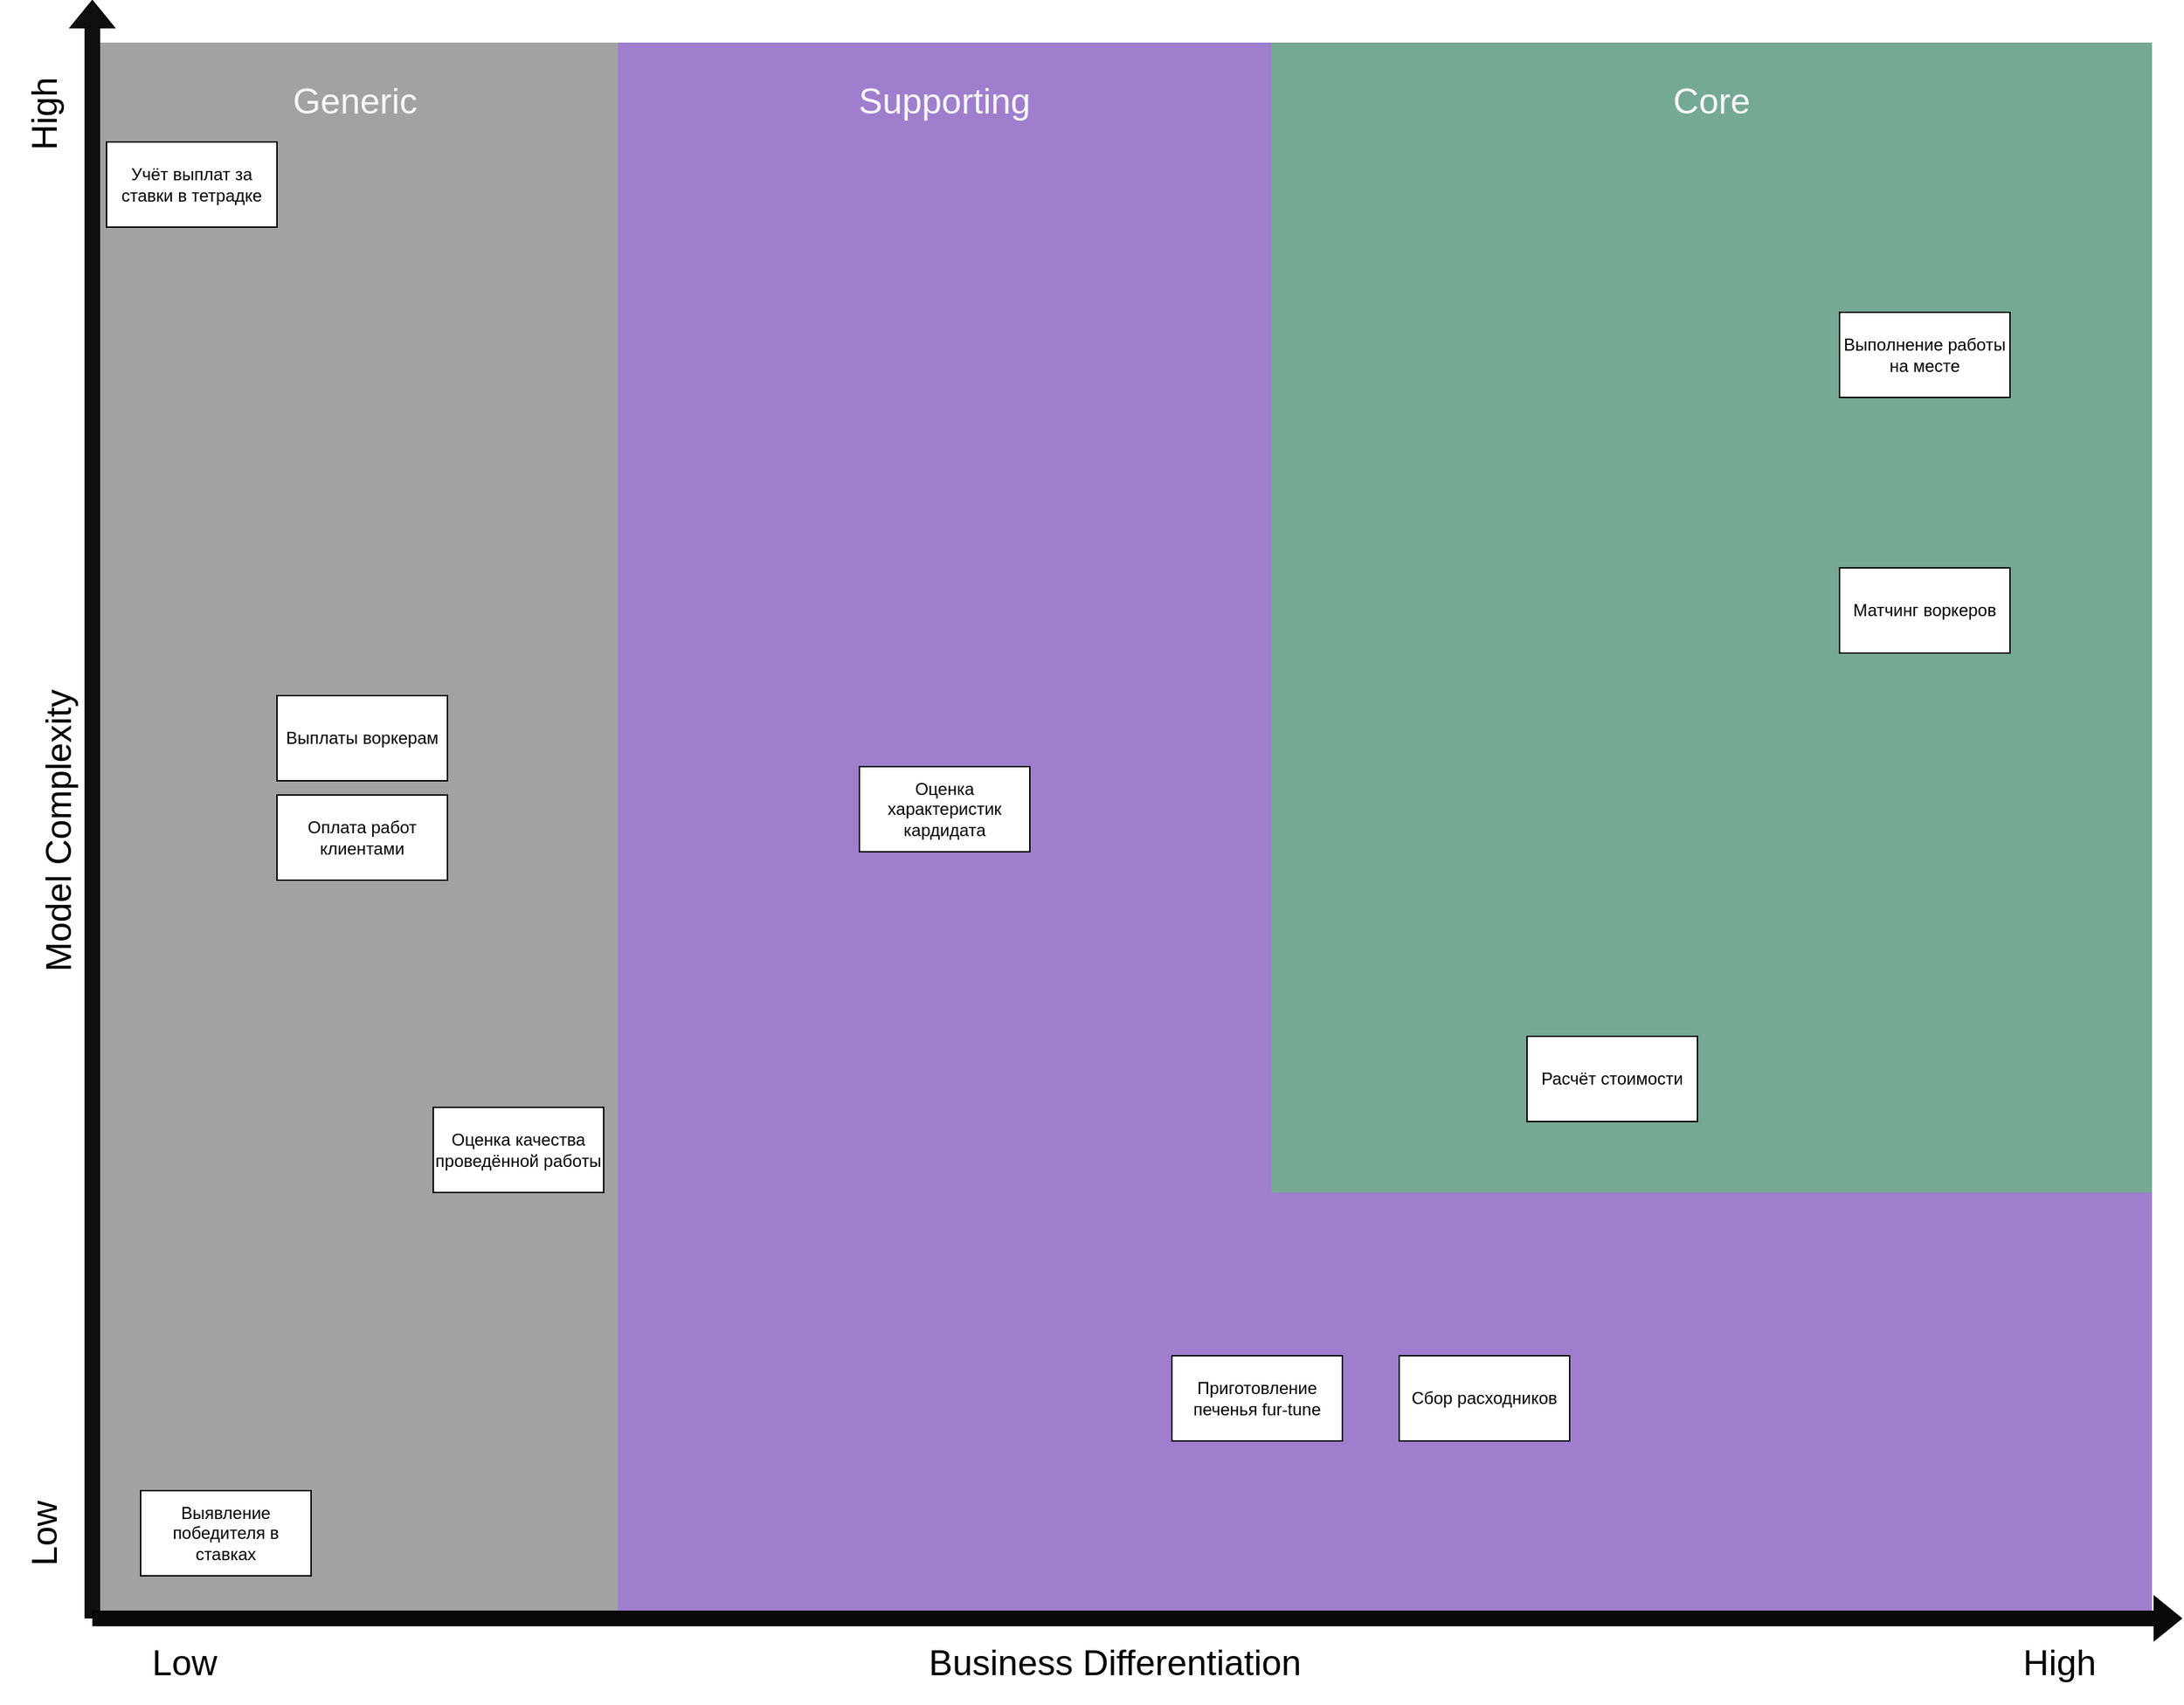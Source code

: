 <mxfile version="22.1.4" type="device">
  <diagram name="Страница — 1" id="hqghXok1EgJKlNfCsuB7">
    <mxGraphModel dx="2049" dy="2283" grid="1" gridSize="10" guides="1" tooltips="1" connect="1" arrows="1" fold="1" page="1" pageScale="1" pageWidth="827" pageHeight="1169" math="0" shadow="0">
      <root>
        <mxCell id="0" />
        <mxCell id="1" parent="0" />
        <mxCell id="bK-xkZKcuil71p4V97wX-28" value="" style="group;movable=1;resizable=1;rotatable=1;deletable=1;editable=1;locked=0;connectable=1;" vertex="1" connectable="0" parent="1">
          <mxGeometry x="255" y="-200" width="1536.111" height="1200" as="geometry" />
        </mxCell>
        <mxCell id="bK-xkZKcuil71p4V97wX-16" value="" style="group" vertex="1" connectable="0" parent="bK-xkZKcuil71p4V97wX-28">
          <mxGeometry x="65" width="1471.111" height="1140" as="geometry" />
        </mxCell>
        <mxCell id="bK-xkZKcuil71p4V97wX-9" value="" style="rounded=0;whiteSpace=wrap;html=1;fillColor=#9f7ecd;strokeColor=none;" vertex="1" parent="bK-xkZKcuil71p4V97wX-16">
          <mxGeometry x="360" y="30" width="480" height="1110" as="geometry" />
        </mxCell>
        <mxCell id="bK-xkZKcuil71p4V97wX-15" value="" style="rounded=0;whiteSpace=wrap;html=1;fillColor=#9f7ecd;strokeColor=none;" vertex="1" parent="bK-xkZKcuil71p4V97wX-16">
          <mxGeometry x="830" y="830" width="620" height="310" as="geometry" />
        </mxCell>
        <mxCell id="bK-xkZKcuil71p4V97wX-8" value="" style="rounded=0;whiteSpace=wrap;html=1;fillColor=#a2a2a2;strokeColor=none;" vertex="1" parent="bK-xkZKcuil71p4V97wX-16">
          <mxGeometry y="30" width="370" height="1110" as="geometry" />
        </mxCell>
        <mxCell id="bK-xkZKcuil71p4V97wX-12" value="" style="rounded=0;whiteSpace=wrap;html=1;strokeColor=none;fillColor=#75a993;" vertex="1" parent="bK-xkZKcuil71p4V97wX-16">
          <mxGeometry x="830" y="30" width="620" height="810" as="geometry" />
        </mxCell>
        <mxCell id="bK-xkZKcuil71p4V97wX-13" value="" style="shape=flexArrow;endArrow=classic;html=1;rounded=0;exitX=0;exitY=1;exitDx=0;exitDy=0;fillColor=#0F0F0F;" edge="1" parent="bK-xkZKcuil71p4V97wX-16" source="bK-xkZKcuil71p4V97wX-8">
          <mxGeometry width="50" height="50" relative="1" as="geometry">
            <mxPoint x="-120" y="500" as="sourcePoint" />
            <mxPoint as="targetPoint" />
          </mxGeometry>
        </mxCell>
        <mxCell id="bK-xkZKcuil71p4V97wX-14" value="" style="shape=flexArrow;endArrow=classic;html=1;rounded=0;exitX=0;exitY=1;exitDx=0;exitDy=0;fillColor=#0A0A0A;" edge="1" parent="bK-xkZKcuil71p4V97wX-16" source="bK-xkZKcuil71p4V97wX-8">
          <mxGeometry width="50" height="50" relative="1" as="geometry">
            <mxPoint x="360" y="1110" as="sourcePoint" />
            <mxPoint x="1471.111" y="1140" as="targetPoint" />
          </mxGeometry>
        </mxCell>
        <mxCell id="bK-xkZKcuil71p4V97wX-17" value="&lt;font color=&quot;#f7f7f7&quot; style=&quot;font-size: 25px;&quot;&gt;Generic&lt;/font&gt;" style="text;html=1;strokeColor=none;fillColor=none;align=center;verticalAlign=middle;whiteSpace=wrap;rounded=0;" vertex="1" parent="bK-xkZKcuil71p4V97wX-16">
          <mxGeometry x="75" y="40" width="220" height="60" as="geometry" />
        </mxCell>
        <mxCell id="bK-xkZKcuil71p4V97wX-18" value="&lt;font color=&quot;#f7f7f7&quot; style=&quot;font-size: 25px;&quot;&gt;Supporting&lt;/font&gt;" style="text;html=1;strokeColor=none;fillColor=none;align=center;verticalAlign=middle;whiteSpace=wrap;rounded=0;" vertex="1" parent="bK-xkZKcuil71p4V97wX-16">
          <mxGeometry x="490" y="40" width="220" height="60" as="geometry" />
        </mxCell>
        <mxCell id="bK-xkZKcuil71p4V97wX-19" value="&lt;font color=&quot;#f7f7f7&quot; style=&quot;font-size: 25px;&quot;&gt;Core&lt;/font&gt;" style="text;html=1;strokeColor=none;fillColor=none;align=center;verticalAlign=middle;whiteSpace=wrap;rounded=0;" vertex="1" parent="bK-xkZKcuil71p4V97wX-16">
          <mxGeometry x="1030" y="40" width="220" height="60" as="geometry" />
        </mxCell>
        <mxCell id="bK-xkZKcuil71p4V97wX-29" value="Оценка характеристик кардидата" style="rounded=0;whiteSpace=wrap;html=1;" vertex="1" parent="bK-xkZKcuil71p4V97wX-16">
          <mxGeometry x="540" y="540" width="120" height="60" as="geometry" />
        </mxCell>
        <mxCell id="bK-xkZKcuil71p4V97wX-48" value="Приготовление печенья fur-tune" style="rounded=0;whiteSpace=wrap;html=1;" vertex="1" parent="bK-xkZKcuil71p4V97wX-16">
          <mxGeometry x="760" y="955" width="120" height="60" as="geometry" />
        </mxCell>
        <mxCell id="bK-xkZKcuil71p4V97wX-49" value="Сбор расходников" style="rounded=0;whiteSpace=wrap;html=1;" vertex="1" parent="bK-xkZKcuil71p4V97wX-16">
          <mxGeometry x="920" y="955" width="120" height="60" as="geometry" />
        </mxCell>
        <mxCell id="bK-xkZKcuil71p4V97wX-50" value="Матчинг воркеров" style="rounded=0;whiteSpace=wrap;html=1;" vertex="1" parent="bK-xkZKcuil71p4V97wX-16">
          <mxGeometry x="1230" y="400" width="120" height="60" as="geometry" />
        </mxCell>
        <mxCell id="bK-xkZKcuil71p4V97wX-51" value="Расчёт стоимости" style="rounded=0;whiteSpace=wrap;html=1;" vertex="1" parent="bK-xkZKcuil71p4V97wX-16">
          <mxGeometry x="1010" y="730" width="120" height="60" as="geometry" />
        </mxCell>
        <mxCell id="bK-xkZKcuil71p4V97wX-52" value="Выполнение работы на месте" style="rounded=0;whiteSpace=wrap;html=1;" vertex="1" parent="bK-xkZKcuil71p4V97wX-16">
          <mxGeometry x="1230" y="220" width="120" height="60" as="geometry" />
        </mxCell>
        <mxCell id="bK-xkZKcuil71p4V97wX-55" value="Оценка качества проведённой работы" style="rounded=0;whiteSpace=wrap;html=1;" vertex="1" parent="bK-xkZKcuil71p4V97wX-16">
          <mxGeometry x="240" y="780" width="120" height="60" as="geometry" />
        </mxCell>
        <mxCell id="bK-xkZKcuil71p4V97wX-56" value="Выявление победителя в ставках" style="rounded=0;whiteSpace=wrap;html=1;" vertex="1" parent="bK-xkZKcuil71p4V97wX-16">
          <mxGeometry x="34" y="1050" width="120" height="60" as="geometry" />
        </mxCell>
        <mxCell id="bK-xkZKcuil71p4V97wX-57" value="Учёт выплат за ставки в тетрадке" style="rounded=0;whiteSpace=wrap;html=1;" vertex="1" parent="bK-xkZKcuil71p4V97wX-16">
          <mxGeometry x="10" y="100" width="120" height="60" as="geometry" />
        </mxCell>
        <mxCell id="bK-xkZKcuil71p4V97wX-58" value="Оплата работ клиентами" style="rounded=0;whiteSpace=wrap;html=1;" vertex="1" parent="bK-xkZKcuil71p4V97wX-16">
          <mxGeometry x="130" y="560" width="120" height="60" as="geometry" />
        </mxCell>
        <mxCell id="bK-xkZKcuil71p4V97wX-59" value="Выплаты воркерам" style="rounded=0;whiteSpace=wrap;html=1;" vertex="1" parent="bK-xkZKcuil71p4V97wX-16">
          <mxGeometry x="130" y="490" width="120" height="60" as="geometry" />
        </mxCell>
        <mxCell id="bK-xkZKcuil71p4V97wX-20" value="&lt;font style=&quot;font-size: 25px;&quot;&gt;Business Differentiation&lt;/font&gt;" style="text;html=1;strokeColor=none;fillColor=none;align=center;verticalAlign=middle;whiteSpace=wrap;rounded=0;" vertex="1" parent="bK-xkZKcuil71p4V97wX-28">
          <mxGeometry x="65" y="1140" width="1440" height="60" as="geometry" />
        </mxCell>
        <mxCell id="bK-xkZKcuil71p4V97wX-21" value="&lt;font style=&quot;font-size: 25px;&quot;&gt;Low&lt;/font&gt;" style="text;html=1;strokeColor=none;fillColor=none;align=center;verticalAlign=middle;whiteSpace=wrap;rounded=0;" vertex="1" parent="bK-xkZKcuil71p4V97wX-28">
          <mxGeometry x="75" y="1140" width="110" height="60" as="geometry" />
        </mxCell>
        <mxCell id="bK-xkZKcuil71p4V97wX-23" value="&lt;font style=&quot;font-size: 25px;&quot;&gt;High&lt;/font&gt;" style="text;html=1;strokeColor=none;fillColor=none;align=center;verticalAlign=middle;whiteSpace=wrap;rounded=0;" vertex="1" parent="bK-xkZKcuil71p4V97wX-28">
          <mxGeometry x="1395" y="1140" width="110" height="60" as="geometry" />
        </mxCell>
        <mxCell id="bK-xkZKcuil71p4V97wX-24" value="&lt;font style=&quot;font-size: 25px;&quot;&gt;Model Complexity&lt;br&gt;&lt;/font&gt;" style="text;html=1;strokeColor=none;fillColor=none;align=center;verticalAlign=middle;whiteSpace=wrap;rounded=0;rotation=-90;" vertex="1" parent="bK-xkZKcuil71p4V97wX-28">
          <mxGeometry x="-515" y="555" width="1110" height="60" as="geometry" />
        </mxCell>
        <mxCell id="bK-xkZKcuil71p4V97wX-25" value="&lt;font style=&quot;font-size: 25px;&quot;&gt;Low&lt;/font&gt;" style="text;html=1;strokeColor=none;fillColor=none;align=center;verticalAlign=middle;whiteSpace=wrap;rounded=0;rotation=-90;" vertex="1" parent="bK-xkZKcuil71p4V97wX-28">
          <mxGeometry x="-25" y="1050" width="110" height="60" as="geometry" />
        </mxCell>
        <mxCell id="bK-xkZKcuil71p4V97wX-27" value="&lt;font style=&quot;font-size: 25px;&quot;&gt;High&lt;/font&gt;" style="text;html=1;strokeColor=none;fillColor=none;align=center;verticalAlign=middle;whiteSpace=wrap;rounded=0;rotation=-90;" vertex="1" parent="bK-xkZKcuil71p4V97wX-28">
          <mxGeometry x="-25" y="50" width="110" height="60" as="geometry" />
        </mxCell>
      </root>
    </mxGraphModel>
  </diagram>
</mxfile>
